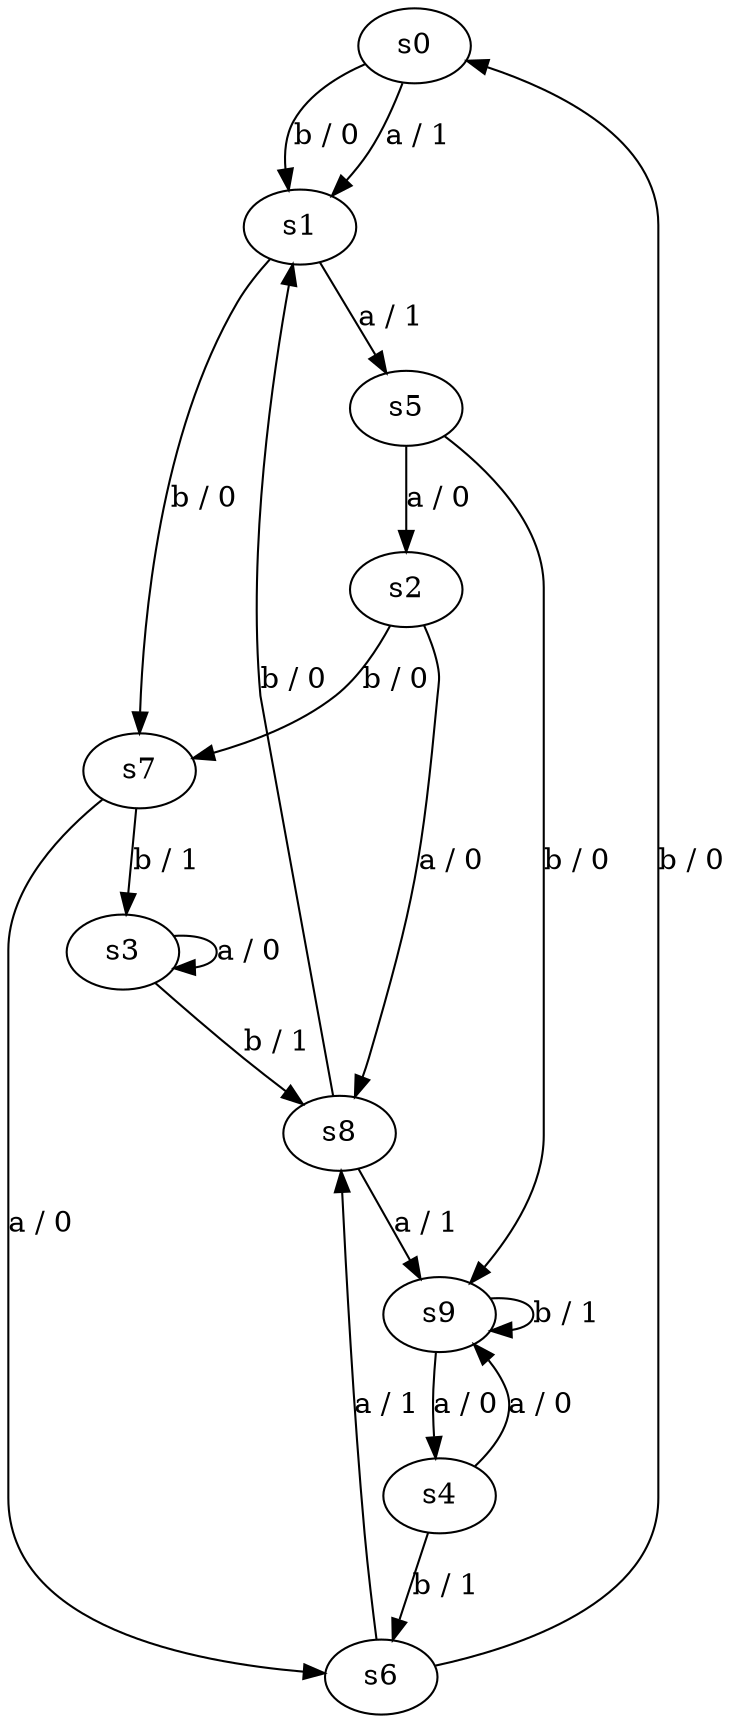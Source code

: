 digraph distinguishable {
	s0 -> s1 [label="a / 1"];
	s1 -> s5 [label="a / 1"];
	s2 -> s8 [label="a / 0"];
	s3 -> s3 [label="a / 0"];
	s4 -> s9 [label="a / 0"];
	s5 -> s2 [label="a / 0"];
	s6 -> s8 [label="a / 1"];
	s7 -> s6 [label="a / 0"];
	s8 -> s9 [label="a / 1"];
	s9 -> s4 [label="a / 0"];

	s0 -> s1 [label="b / 0"];
	s1 -> s7 [label="b / 0"];
	s2 -> s7 [label="b / 0"];
	s3 -> s8 [label="b / 1"];
	s4 -> s6 [label="b / 1"];
	s5 -> s9 [label="b / 0"];
	s6 -> s0 [label="b / 0"];
	s7 -> s3 [label="b / 1"];
	s8 -> s1 [label="b / 0"];
	s9 -> s9 [label="b / 1"];
}